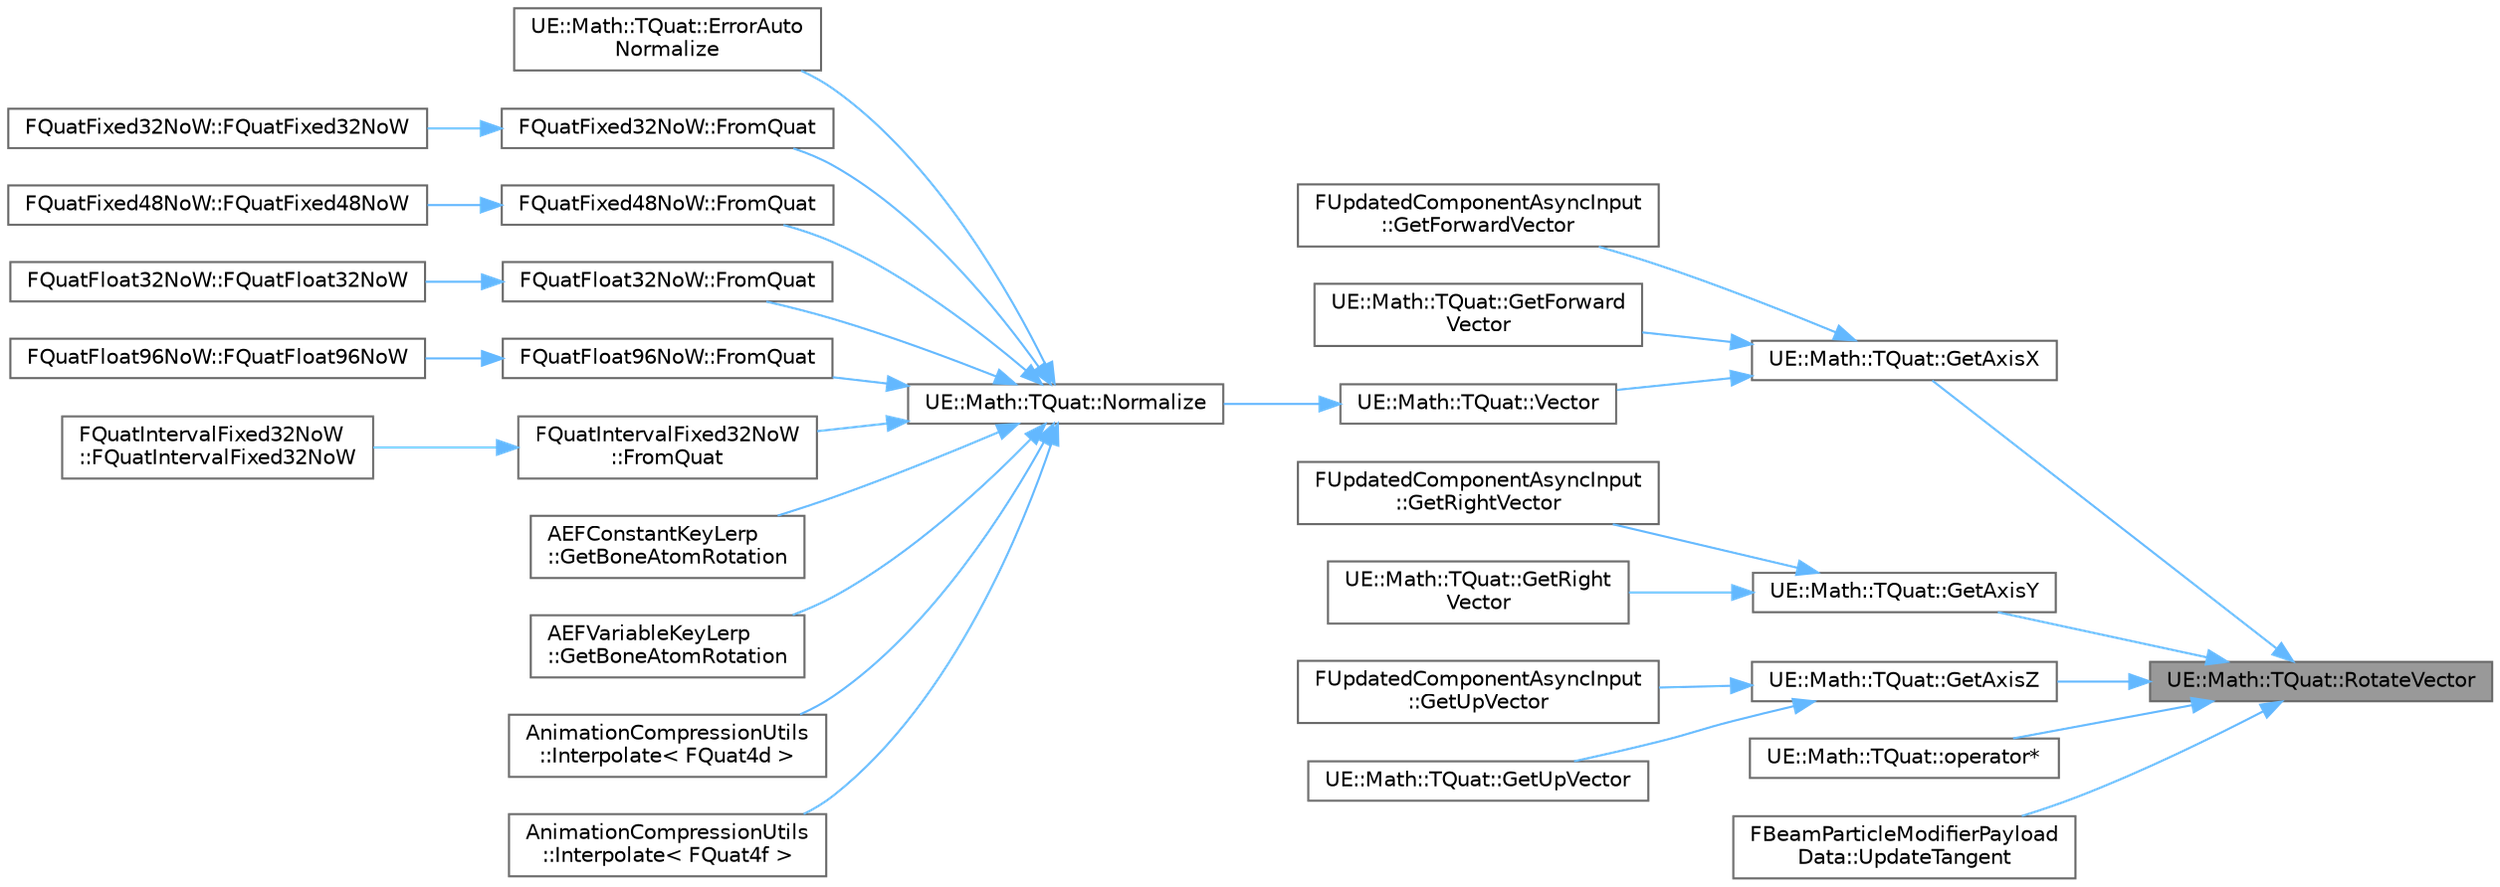 digraph "UE::Math::TQuat::RotateVector"
{
 // INTERACTIVE_SVG=YES
 // LATEX_PDF_SIZE
  bgcolor="transparent";
  edge [fontname=Helvetica,fontsize=10,labelfontname=Helvetica,labelfontsize=10];
  node [fontname=Helvetica,fontsize=10,shape=box,height=0.2,width=0.4];
  rankdir="RL";
  Node1 [id="Node000001",label="UE::Math::TQuat::RotateVector",height=0.2,width=0.4,color="gray40", fillcolor="grey60", style="filled", fontcolor="black",tooltip="Rotate a vector by this quaternion."];
  Node1 -> Node2 [id="edge1_Node000001_Node000002",dir="back",color="steelblue1",style="solid",tooltip=" "];
  Node2 [id="Node000002",label="UE::Math::TQuat::GetAxisX",height=0.2,width=0.4,color="grey40", fillcolor="white", style="filled",URL="$d6/d4a/structUE_1_1Math_1_1TQuat.html#a957398e9f2ad9fd9b6590c74888498cc",tooltip="Get the forward direction (X axis) after it has been rotated by this Quaternion."];
  Node2 -> Node3 [id="edge2_Node000002_Node000003",dir="back",color="steelblue1",style="solid",tooltip=" "];
  Node3 [id="Node000003",label="FUpdatedComponentAsyncInput\l::GetForwardVector",height=0.2,width=0.4,color="grey40", fillcolor="white", style="filled",URL="$d6/d32/structFUpdatedComponentAsyncInput.html#a113a818154a2d863c67a02efafed78c8",tooltip=" "];
  Node2 -> Node4 [id="edge3_Node000002_Node000004",dir="back",color="steelblue1",style="solid",tooltip=" "];
  Node4 [id="Node000004",label="UE::Math::TQuat::GetForward\lVector",height=0.2,width=0.4,color="grey40", fillcolor="white", style="filled",URL="$d6/d4a/structUE_1_1Math_1_1TQuat.html#ab9cf604e1f6b0f2b0a3c8136465ecba1",tooltip="Get the forward direction (X axis) after it has been rotated by this Quaternion."];
  Node2 -> Node5 [id="edge4_Node000002_Node000005",dir="back",color="steelblue1",style="solid",tooltip=" "];
  Node5 [id="Node000005",label="UE::Math::TQuat::Vector",height=0.2,width=0.4,color="grey40", fillcolor="white", style="filled",URL="$d6/d4a/structUE_1_1Math_1_1TQuat.html#aa19243ea9ed20bd1d0023248a1dfdf0e",tooltip="Convert a rotation into a unit vector facing in its direction."];
  Node5 -> Node6 [id="edge5_Node000005_Node000006",dir="back",color="steelblue1",style="solid",tooltip=" "];
  Node6 [id="Node000006",label="UE::Math::TQuat::Normalize",height=0.2,width=0.4,color="grey40", fillcolor="white", style="filled",URL="$d6/d4a/structUE_1_1Math_1_1TQuat.html#a02b564d66c1c1b1df24426dbee01c4ee",tooltip="Normalize this quaternion if it is large enough."];
  Node6 -> Node7 [id="edge6_Node000006_Node000007",dir="back",color="steelblue1",style="solid",tooltip=" "];
  Node7 [id="Node000007",label="UE::Math::TQuat::ErrorAuto\lNormalize",height=0.2,width=0.4,color="grey40", fillcolor="white", style="filled",URL="$d6/d4a/structUE_1_1Math_1_1TQuat.html#a676346783bd435b3965a09d715a3d414",tooltip="TQuat<T>::Error with auto-normalization."];
  Node6 -> Node8 [id="edge7_Node000006_Node000008",dir="back",color="steelblue1",style="solid",tooltip=" "];
  Node8 [id="Node000008",label="FQuatFixed32NoW::FromQuat",height=0.2,width=0.4,color="grey40", fillcolor="white", style="filled",URL="$d2/d9f/classFQuatFixed32NoW.html#a4f0d96f155d4c6cd0e1e539e53e7bb87",tooltip=" "];
  Node8 -> Node9 [id="edge8_Node000008_Node000009",dir="back",color="steelblue1",style="solid",tooltip=" "];
  Node9 [id="Node000009",label="FQuatFixed32NoW::FQuatFixed32NoW",height=0.2,width=0.4,color="grey40", fillcolor="white", style="filled",URL="$d2/d9f/classFQuatFixed32NoW.html#a85e605ac2ef69e1b8abe1dfe92e2e0f3",tooltip=" "];
  Node6 -> Node10 [id="edge9_Node000006_Node000010",dir="back",color="steelblue1",style="solid",tooltip=" "];
  Node10 [id="Node000010",label="FQuatFixed48NoW::FromQuat",height=0.2,width=0.4,color="grey40", fillcolor="white", style="filled",URL="$df/df0/classFQuatFixed48NoW.html#a6b8292188216951285c5f9666a2e7068",tooltip=" "];
  Node10 -> Node11 [id="edge10_Node000010_Node000011",dir="back",color="steelblue1",style="solid",tooltip=" "];
  Node11 [id="Node000011",label="FQuatFixed48NoW::FQuatFixed48NoW",height=0.2,width=0.4,color="grey40", fillcolor="white", style="filled",URL="$df/df0/classFQuatFixed48NoW.html#a58688147a3655acf6f9b9a348c72ab8a",tooltip=" "];
  Node6 -> Node12 [id="edge11_Node000006_Node000012",dir="back",color="steelblue1",style="solid",tooltip=" "];
  Node12 [id="Node000012",label="FQuatFloat32NoW::FromQuat",height=0.2,width=0.4,color="grey40", fillcolor="white", style="filled",URL="$d0/d68/classFQuatFloat32NoW.html#ac13ef39ea4c0190658144f5335ddbfb5",tooltip=" "];
  Node12 -> Node13 [id="edge12_Node000012_Node000013",dir="back",color="steelblue1",style="solid",tooltip=" "];
  Node13 [id="Node000013",label="FQuatFloat32NoW::FQuatFloat32NoW",height=0.2,width=0.4,color="grey40", fillcolor="white", style="filled",URL="$d0/d68/classFQuatFloat32NoW.html#ade4e8c0b6d70bb3779e14cbd34377627",tooltip=" "];
  Node6 -> Node14 [id="edge13_Node000006_Node000014",dir="back",color="steelblue1",style="solid",tooltip=" "];
  Node14 [id="Node000014",label="FQuatFloat96NoW::FromQuat",height=0.2,width=0.4,color="grey40", fillcolor="white", style="filled",URL="$df/d77/classFQuatFloat96NoW.html#a7eeea4d39e32d7ce348e037f38c7ce68",tooltip=" "];
  Node14 -> Node15 [id="edge14_Node000014_Node000015",dir="back",color="steelblue1",style="solid",tooltip=" "];
  Node15 [id="Node000015",label="FQuatFloat96NoW::FQuatFloat96NoW",height=0.2,width=0.4,color="grey40", fillcolor="white", style="filled",URL="$df/d77/classFQuatFloat96NoW.html#a1ade4d3e0f3ba187a1b1d8ab931dfce7",tooltip=" "];
  Node6 -> Node16 [id="edge15_Node000006_Node000016",dir="back",color="steelblue1",style="solid",tooltip=" "];
  Node16 [id="Node000016",label="FQuatIntervalFixed32NoW\l::FromQuat",height=0.2,width=0.4,color="grey40", fillcolor="white", style="filled",URL="$d0/dde/classFQuatIntervalFixed32NoW.html#af6fbce8127385050d05f54841cb99646",tooltip=" "];
  Node16 -> Node17 [id="edge16_Node000016_Node000017",dir="back",color="steelblue1",style="solid",tooltip=" "];
  Node17 [id="Node000017",label="FQuatIntervalFixed32NoW\l::FQuatIntervalFixed32NoW",height=0.2,width=0.4,color="grey40", fillcolor="white", style="filled",URL="$d0/dde/classFQuatIntervalFixed32NoW.html#ab68dc7c5dbce54eda7b1dff8e18d3d54",tooltip=" "];
  Node6 -> Node18 [id="edge17_Node000006_Node000018",dir="back",color="steelblue1",style="solid",tooltip=" "];
  Node18 [id="Node000018",label="AEFConstantKeyLerp\l::GetBoneAtomRotation",height=0.2,width=0.4,color="grey40", fillcolor="white", style="filled",URL="$d1/d9a/classAEFConstantKeyLerp.html#a17588efbca7151a06de3307ee0e5ea9f",tooltip="Decompress the Rotation component of a BoneAtom."];
  Node6 -> Node19 [id="edge18_Node000006_Node000019",dir="back",color="steelblue1",style="solid",tooltip=" "];
  Node19 [id="Node000019",label="AEFVariableKeyLerp\l::GetBoneAtomRotation",height=0.2,width=0.4,color="grey40", fillcolor="white", style="filled",URL="$d9/db9/classAEFVariableKeyLerp.html#acc9cb71e901596a27e16a69093523766",tooltip="Decompress the Rotation component of a BoneAtom."];
  Node6 -> Node20 [id="edge19_Node000006_Node000020",dir="back",color="steelblue1",style="solid",tooltip=" "];
  Node20 [id="Node000020",label="AnimationCompressionUtils\l::Interpolate\< FQuat4d \>",height=0.2,width=0.4,color="grey40", fillcolor="white", style="filled",URL="$db/dc2/namespaceAnimationCompressionUtils.html#a10970d81fc8da96516ec2db73a90840f",tooltip="custom instantiation of Interpolate for FQuats"];
  Node6 -> Node21 [id="edge20_Node000006_Node000021",dir="back",color="steelblue1",style="solid",tooltip=" "];
  Node21 [id="Node000021",label="AnimationCompressionUtils\l::Interpolate\< FQuat4f \>",height=0.2,width=0.4,color="grey40", fillcolor="white", style="filled",URL="$db/dc2/namespaceAnimationCompressionUtils.html#a11794050aa5fc683bf235c2977139fbf",tooltip=" "];
  Node1 -> Node22 [id="edge21_Node000001_Node000022",dir="back",color="steelblue1",style="solid",tooltip=" "];
  Node22 [id="Node000022",label="UE::Math::TQuat::GetAxisY",height=0.2,width=0.4,color="grey40", fillcolor="white", style="filled",URL="$d6/d4a/structUE_1_1Math_1_1TQuat.html#a65f7ac6204457bdeef51d5111e492d1a",tooltip="Get the right direction (Y axis) after it has been rotated by this Quaternion."];
  Node22 -> Node23 [id="edge22_Node000022_Node000023",dir="back",color="steelblue1",style="solid",tooltip=" "];
  Node23 [id="Node000023",label="FUpdatedComponentAsyncInput\l::GetRightVector",height=0.2,width=0.4,color="grey40", fillcolor="white", style="filled",URL="$d6/d32/structFUpdatedComponentAsyncInput.html#a41d789475de090ce17fd411e17439c97",tooltip=" "];
  Node22 -> Node24 [id="edge23_Node000022_Node000024",dir="back",color="steelblue1",style="solid",tooltip=" "];
  Node24 [id="Node000024",label="UE::Math::TQuat::GetRight\lVector",height=0.2,width=0.4,color="grey40", fillcolor="white", style="filled",URL="$d6/d4a/structUE_1_1Math_1_1TQuat.html#a3079ca82f9694e38903b131052d3ec2b",tooltip="Get the right direction (Y axis) after it has been rotated by this Quaternion."];
  Node1 -> Node25 [id="edge24_Node000001_Node000025",dir="back",color="steelblue1",style="solid",tooltip=" "];
  Node25 [id="Node000025",label="UE::Math::TQuat::GetAxisZ",height=0.2,width=0.4,color="grey40", fillcolor="white", style="filled",URL="$d6/d4a/structUE_1_1Math_1_1TQuat.html#a9cdb0477961b4a2fc235f5e13263722a",tooltip="Get the up direction (Z axis) after it has been rotated by this Quaternion."];
  Node25 -> Node26 [id="edge25_Node000025_Node000026",dir="back",color="steelblue1",style="solid",tooltip=" "];
  Node26 [id="Node000026",label="FUpdatedComponentAsyncInput\l::GetUpVector",height=0.2,width=0.4,color="grey40", fillcolor="white", style="filled",URL="$d6/d32/structFUpdatedComponentAsyncInput.html#a5421dd6c7a2f5f1680c482fddba35cb8",tooltip=" "];
  Node25 -> Node27 [id="edge26_Node000025_Node000027",dir="back",color="steelblue1",style="solid",tooltip=" "];
  Node27 [id="Node000027",label="UE::Math::TQuat::GetUpVector",height=0.2,width=0.4,color="grey40", fillcolor="white", style="filled",URL="$d6/d4a/structUE_1_1Math_1_1TQuat.html#a6fa965bd832d7e32e50b77f106e707de",tooltip="Get the up direction (Z axis) after it has been rotated by this Quaternion."];
  Node1 -> Node28 [id="edge27_Node000001_Node000028",dir="back",color="steelblue1",style="solid",tooltip=" "];
  Node28 [id="Node000028",label="UE::Math::TQuat::operator*",height=0.2,width=0.4,color="grey40", fillcolor="white", style="filled",URL="$d6/d4a/structUE_1_1Math_1_1TQuat.html#a22fb78f97f9af6850b97b75cfa738501",tooltip="Rotate a vector by this quaternion."];
  Node1 -> Node29 [id="edge28_Node000001_Node000029",dir="back",color="steelblue1",style="solid",tooltip=" "];
  Node29 [id="Node000029",label="FBeamParticleModifierPayload\lData::UpdateTangent",height=0.2,width=0.4,color="grey40", fillcolor="white", style="filled",URL="$da/d01/structFBeamParticleModifierPayloadData.html#aace30a51a5d77e02ed27c60311d087a1",tooltip=" "];
}
